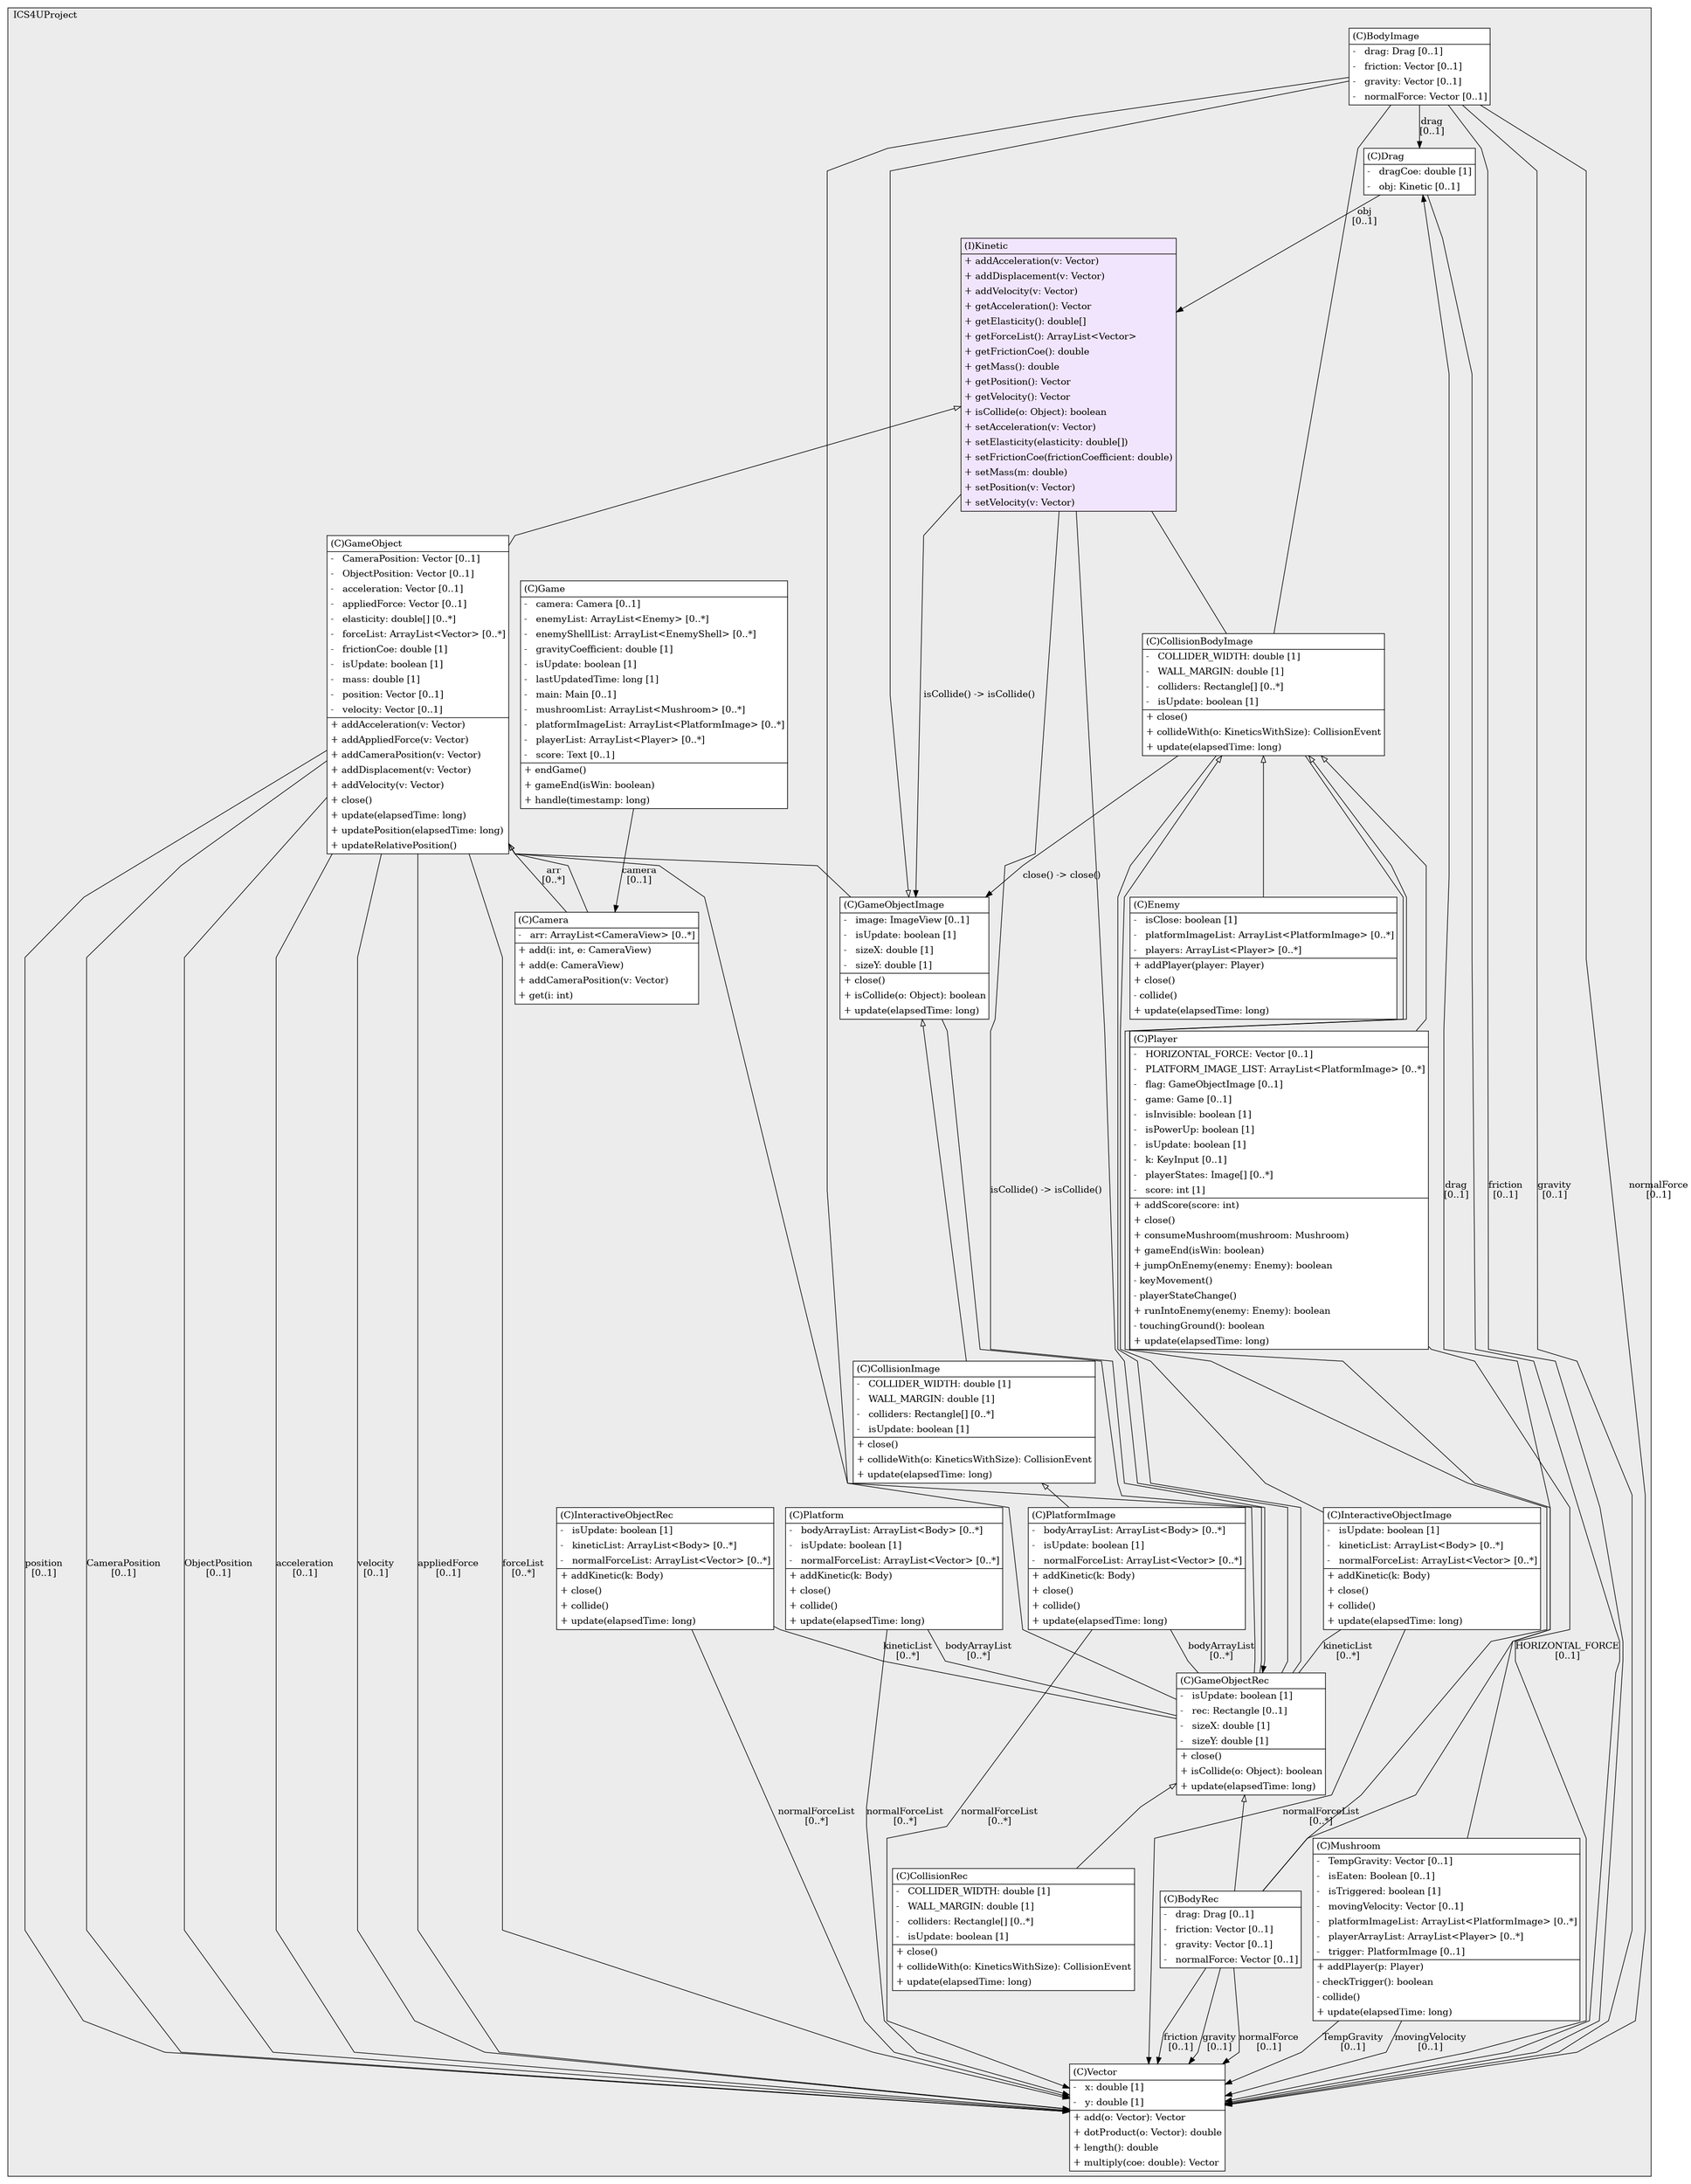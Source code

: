 @startuml

/' diagram meta data start
config=StructureConfiguration;
{
  "projectClassification": {
    "searchMode": "OpenProject", // OpenProject, AllProjects
    "includedProjects": "",
    "pathEndKeywords": "*.impl",
    "isClientPath": "",
    "isClientName": "",
    "isTestPath": "",
    "isTestName": "",
    "isMappingPath": "",
    "isMappingName": "",
    "isDataAccessPath": "",
    "isDataAccessName": "",
    "isDataStructurePath": "",
    "isDataStructureName": "",
    "isInterfaceStructuresPath": "",
    "isInterfaceStructuresName": "",
    "isEntryPointPath": "",
    "isEntryPointName": "",
    "treatFinalFieldsAsMandatory": false
  },
  "graphRestriction": {
    "classPackageExcludeFilter": "",
    "classPackageIncludeFilter": "",
    "classNameExcludeFilter": "",
    "classNameIncludeFilter": "",
    "methodNameExcludeFilter": "",
    "methodNameIncludeFilter": "",
    "removeByInheritance": "", // inheritance/annotation based filtering is done in a second step
    "removeByAnnotation": "",
    "removeByClassPackage": "", // cleanup the graph after inheritance/annotation based filtering is done
    "removeByClassName": "",
    "cutMappings": false,
    "cutEnum": true,
    "cutTests": true,
    "cutClient": true,
    "cutDataAccess": true,
    "cutInterfaceStructures": true,
    "cutDataStructures": true,
    "cutGetterAndSetter": true,
    "cutConstructors": true
  },
  "graphTraversal": {
    "forwardDepth": 3,
    "backwardDepth": 3,
    "classPackageExcludeFilter": "",
    "classPackageIncludeFilter": "",
    "classNameExcludeFilter": "",
    "classNameIncludeFilter": "",
    "methodNameExcludeFilter": "",
    "methodNameIncludeFilter": "",
    "hideMappings": false,
    "hideDataStructures": false,
    "hidePrivateMethods": true,
    "hideInterfaceCalls": true, // indirection: implementation -> interface (is hidden) -> implementation
    "onlyShowApplicationEntryPoints": false, // root node is included
    "useMethodCallsForStructureDiagram": "ForwardOnly" // ForwardOnly, BothDirections, No
  },
  "details": {
    "aggregation": "GroupByClass", // ByClass, GroupByClass, None
    "showClassGenericTypes": true,
    "showMethods": true,
    "showMethodParameterNames": true,
    "showMethodParameterTypes": true,
    "showMethodReturnType": true,
    "showPackageLevels": 2,
    "showDetailedClassStructure": true
  },
  "rootClass": "ICS4UProject.Kinetic",
  "extensionCallbackMethod": "" // qualified.class.name#methodName - signature: public static String method(String)
}
diagram meta data end '/



digraph g {
    rankdir="TB"
    splines=polyline
    

'nodes 
subgraph cluster_1237709535 { 
   	label=ICS4UProject
	labeljust=l
	fillcolor="#ececec"
	style=filled
   
   BodyImage1237709535[
	label=<<TABLE BORDER="1" CELLBORDER="0" CELLPADDING="4" CELLSPACING="0">
<TR><TD ALIGN="LEFT" >(C)BodyImage</TD></TR>
<HR/>
<TR><TD ALIGN="LEFT" >-   drag: Drag [0..1]</TD></TR>
<TR><TD ALIGN="LEFT" >-   friction: Vector [0..1]</TD></TR>
<TR><TD ALIGN="LEFT" >-   gravity: Vector [0..1]</TD></TR>
<TR><TD ALIGN="LEFT" >-   normalForce: Vector [0..1]</TD></TR>
</TABLE>>
	style=filled
	margin=0
	shape=plaintext
	fillcolor="#FFFFFF"
];

BodyRec1237709535[
	label=<<TABLE BORDER="1" CELLBORDER="0" CELLPADDING="4" CELLSPACING="0">
<TR><TD ALIGN="LEFT" >(C)BodyRec</TD></TR>
<HR/>
<TR><TD ALIGN="LEFT" >-   drag: Drag [0..1]</TD></TR>
<TR><TD ALIGN="LEFT" >-   friction: Vector [0..1]</TD></TR>
<TR><TD ALIGN="LEFT" >-   gravity: Vector [0..1]</TD></TR>
<TR><TD ALIGN="LEFT" >-   normalForce: Vector [0..1]</TD></TR>
</TABLE>>
	style=filled
	margin=0
	shape=plaintext
	fillcolor="#FFFFFF"
];

Camera1237709535[
	label=<<TABLE BORDER="1" CELLBORDER="0" CELLPADDING="4" CELLSPACING="0">
<TR><TD ALIGN="LEFT" >(C)Camera</TD></TR>
<HR/>
<TR><TD ALIGN="LEFT" >-   arr: ArrayList&lt;CameraView&gt; [0..*]</TD></TR>
<HR/>
<TR><TD ALIGN="LEFT" >+ add(i: int, e: CameraView)</TD></TR>
<TR><TD ALIGN="LEFT" >+ add(e: CameraView)</TD></TR>
<TR><TD ALIGN="LEFT" >+ addCameraPosition(v: Vector)</TD></TR>
<TR><TD ALIGN="LEFT" >+ get(i: int)</TD></TR>
</TABLE>>
	style=filled
	margin=0
	shape=plaintext
	fillcolor="#FFFFFF"
];

CollisionBodyImage1237709535[
	label=<<TABLE BORDER="1" CELLBORDER="0" CELLPADDING="4" CELLSPACING="0">
<TR><TD ALIGN="LEFT" >(C)CollisionBodyImage</TD></TR>
<HR/>
<TR><TD ALIGN="LEFT" >-   COLLIDER_WIDTH: double [1]</TD></TR>
<TR><TD ALIGN="LEFT" >-   WALL_MARGIN: double [1]</TD></TR>
<TR><TD ALIGN="LEFT" >-   colliders: Rectangle[] [0..*]</TD></TR>
<TR><TD ALIGN="LEFT" >-   isUpdate: boolean [1]</TD></TR>
<HR/>
<TR><TD ALIGN="LEFT" >+ close()</TD></TR>
<TR><TD ALIGN="LEFT" >+ collideWith(o: KineticsWithSize): CollisionEvent</TD></TR>
<TR><TD ALIGN="LEFT" >+ update(elapsedTime: long)</TD></TR>
</TABLE>>
	style=filled
	margin=0
	shape=plaintext
	fillcolor="#FFFFFF"
];

CollisionImage1237709535[
	label=<<TABLE BORDER="1" CELLBORDER="0" CELLPADDING="4" CELLSPACING="0">
<TR><TD ALIGN="LEFT" >(C)CollisionImage</TD></TR>
<HR/>
<TR><TD ALIGN="LEFT" >-   COLLIDER_WIDTH: double [1]</TD></TR>
<TR><TD ALIGN="LEFT" >-   WALL_MARGIN: double [1]</TD></TR>
<TR><TD ALIGN="LEFT" >-   colliders: Rectangle[] [0..*]</TD></TR>
<TR><TD ALIGN="LEFT" >-   isUpdate: boolean [1]</TD></TR>
<HR/>
<TR><TD ALIGN="LEFT" >+ close()</TD></TR>
<TR><TD ALIGN="LEFT" >+ collideWith(o: KineticsWithSize): CollisionEvent</TD></TR>
<TR><TD ALIGN="LEFT" >+ update(elapsedTime: long)</TD></TR>
</TABLE>>
	style=filled
	margin=0
	shape=plaintext
	fillcolor="#FFFFFF"
];

CollisionRec1237709535[
	label=<<TABLE BORDER="1" CELLBORDER="0" CELLPADDING="4" CELLSPACING="0">
<TR><TD ALIGN="LEFT" >(C)CollisionRec</TD></TR>
<HR/>
<TR><TD ALIGN="LEFT" >-   COLLIDER_WIDTH: double [1]</TD></TR>
<TR><TD ALIGN="LEFT" >-   WALL_MARGIN: double [1]</TD></TR>
<TR><TD ALIGN="LEFT" >-   colliders: Rectangle[] [0..*]</TD></TR>
<TR><TD ALIGN="LEFT" >-   isUpdate: boolean [1]</TD></TR>
<HR/>
<TR><TD ALIGN="LEFT" >+ close()</TD></TR>
<TR><TD ALIGN="LEFT" >+ collideWith(o: KineticsWithSize): CollisionEvent</TD></TR>
<TR><TD ALIGN="LEFT" >+ update(elapsedTime: long)</TD></TR>
</TABLE>>
	style=filled
	margin=0
	shape=plaintext
	fillcolor="#FFFFFF"
];

Drag1237709535[
	label=<<TABLE BORDER="1" CELLBORDER="0" CELLPADDING="4" CELLSPACING="0">
<TR><TD ALIGN="LEFT" >(C)Drag</TD></TR>
<HR/>
<TR><TD ALIGN="LEFT" >-   dragCoe: double [1]</TD></TR>
<TR><TD ALIGN="LEFT" >-   obj: Kinetic [0..1]</TD></TR>
</TABLE>>
	style=filled
	margin=0
	shape=plaintext
	fillcolor="#FFFFFF"
];

Enemy1237709535[
	label=<<TABLE BORDER="1" CELLBORDER="0" CELLPADDING="4" CELLSPACING="0">
<TR><TD ALIGN="LEFT" >(C)Enemy</TD></TR>
<HR/>
<TR><TD ALIGN="LEFT" >-   isClose: boolean [1]</TD></TR>
<TR><TD ALIGN="LEFT" >-   platformImageList: ArrayList&lt;PlatformImage&gt; [0..*]</TD></TR>
<TR><TD ALIGN="LEFT" >-   players: ArrayList&lt;Player&gt; [0..*]</TD></TR>
<HR/>
<TR><TD ALIGN="LEFT" >+ addPlayer(player: Player)</TD></TR>
<TR><TD ALIGN="LEFT" >+ close()</TD></TR>
<TR><TD ALIGN="LEFT" >- collide()</TD></TR>
<TR><TD ALIGN="LEFT" >+ update(elapsedTime: long)</TD></TR>
</TABLE>>
	style=filled
	margin=0
	shape=plaintext
	fillcolor="#FFFFFF"
];

Game1237709535[
	label=<<TABLE BORDER="1" CELLBORDER="0" CELLPADDING="4" CELLSPACING="0">
<TR><TD ALIGN="LEFT" >(C)Game</TD></TR>
<HR/>
<TR><TD ALIGN="LEFT" >-   camera: Camera [0..1]</TD></TR>
<TR><TD ALIGN="LEFT" >-   enemyList: ArrayList&lt;Enemy&gt; [0..*]</TD></TR>
<TR><TD ALIGN="LEFT" >-   enemyShellList: ArrayList&lt;EnemyShell&gt; [0..*]</TD></TR>
<TR><TD ALIGN="LEFT" >-   gravityCoefficient: double [1]</TD></TR>
<TR><TD ALIGN="LEFT" >-   isUpdate: boolean [1]</TD></TR>
<TR><TD ALIGN="LEFT" >-   lastUpdatedTime: long [1]</TD></TR>
<TR><TD ALIGN="LEFT" >-   main: Main [0..1]</TD></TR>
<TR><TD ALIGN="LEFT" >-   mushroomList: ArrayList&lt;Mushroom&gt; [0..*]</TD></TR>
<TR><TD ALIGN="LEFT" >-   platformImageList: ArrayList&lt;PlatformImage&gt; [0..*]</TD></TR>
<TR><TD ALIGN="LEFT" >-   playerList: ArrayList&lt;Player&gt; [0..*]</TD></TR>
<TR><TD ALIGN="LEFT" >-   score: Text [0..1]</TD></TR>
<HR/>
<TR><TD ALIGN="LEFT" >+ endGame()</TD></TR>
<TR><TD ALIGN="LEFT" >+ gameEnd(isWin: boolean)</TD></TR>
<TR><TD ALIGN="LEFT" >+ handle(timestamp: long)</TD></TR>
</TABLE>>
	style=filled
	margin=0
	shape=plaintext
	fillcolor="#FFFFFF"
];

GameObject1237709535[
	label=<<TABLE BORDER="1" CELLBORDER="0" CELLPADDING="4" CELLSPACING="0">
<TR><TD ALIGN="LEFT" >(C)GameObject</TD></TR>
<HR/>
<TR><TD ALIGN="LEFT" >-   CameraPosition: Vector [0..1]</TD></TR>
<TR><TD ALIGN="LEFT" >-   ObjectPosition: Vector [0..1]</TD></TR>
<TR><TD ALIGN="LEFT" >-   acceleration: Vector [0..1]</TD></TR>
<TR><TD ALIGN="LEFT" >-   appliedForce: Vector [0..1]</TD></TR>
<TR><TD ALIGN="LEFT" >-   elasticity: double[] [0..*]</TD></TR>
<TR><TD ALIGN="LEFT" >-   forceList: ArrayList&lt;Vector&gt; [0..*]</TD></TR>
<TR><TD ALIGN="LEFT" >-   frictionCoe: double [1]</TD></TR>
<TR><TD ALIGN="LEFT" >-   isUpdate: boolean [1]</TD></TR>
<TR><TD ALIGN="LEFT" >-   mass: double [1]</TD></TR>
<TR><TD ALIGN="LEFT" >-   position: Vector [0..1]</TD></TR>
<TR><TD ALIGN="LEFT" >-   velocity: Vector [0..1]</TD></TR>
<HR/>
<TR><TD ALIGN="LEFT" >+ addAcceleration(v: Vector)</TD></TR>
<TR><TD ALIGN="LEFT" >+ addAppliedForce(v: Vector)</TD></TR>
<TR><TD ALIGN="LEFT" >+ addCameraPosition(v: Vector)</TD></TR>
<TR><TD ALIGN="LEFT" >+ addDisplacement(v: Vector)</TD></TR>
<TR><TD ALIGN="LEFT" >+ addVelocity(v: Vector)</TD></TR>
<TR><TD ALIGN="LEFT" >+ close()</TD></TR>
<TR><TD ALIGN="LEFT" >+ update(elapsedTime: long)</TD></TR>
<TR><TD ALIGN="LEFT" >+ updatePosition(elapsedTime: long)</TD></TR>
<TR><TD ALIGN="LEFT" >+ updateRelativePosition()</TD></TR>
</TABLE>>
	style=filled
	margin=0
	shape=plaintext
	fillcolor="#FFFFFF"
];

GameObjectImage1237709535[
	label=<<TABLE BORDER="1" CELLBORDER="0" CELLPADDING="4" CELLSPACING="0">
<TR><TD ALIGN="LEFT" >(C)GameObjectImage</TD></TR>
<HR/>
<TR><TD ALIGN="LEFT" >-   image: ImageView [0..1]</TD></TR>
<TR><TD ALIGN="LEFT" >-   isUpdate: boolean [1]</TD></TR>
<TR><TD ALIGN="LEFT" >-   sizeX: double [1]</TD></TR>
<TR><TD ALIGN="LEFT" >-   sizeY: double [1]</TD></TR>
<HR/>
<TR><TD ALIGN="LEFT" >+ close()</TD></TR>
<TR><TD ALIGN="LEFT" >+ isCollide(o: Object): boolean</TD></TR>
<TR><TD ALIGN="LEFT" >+ update(elapsedTime: long)</TD></TR>
</TABLE>>
	style=filled
	margin=0
	shape=plaintext
	fillcolor="#FFFFFF"
];

GameObjectRec1237709535[
	label=<<TABLE BORDER="1" CELLBORDER="0" CELLPADDING="4" CELLSPACING="0">
<TR><TD ALIGN="LEFT" >(C)GameObjectRec</TD></TR>
<HR/>
<TR><TD ALIGN="LEFT" >-   isUpdate: boolean [1]</TD></TR>
<TR><TD ALIGN="LEFT" >-   rec: Rectangle [0..1]</TD></TR>
<TR><TD ALIGN="LEFT" >-   sizeX: double [1]</TD></TR>
<TR><TD ALIGN="LEFT" >-   sizeY: double [1]</TD></TR>
<HR/>
<TR><TD ALIGN="LEFT" >+ close()</TD></TR>
<TR><TD ALIGN="LEFT" >+ isCollide(o: Object): boolean</TD></TR>
<TR><TD ALIGN="LEFT" >+ update(elapsedTime: long)</TD></TR>
</TABLE>>
	style=filled
	margin=0
	shape=plaintext
	fillcolor="#FFFFFF"
];

InteractiveObjectImage1237709535[
	label=<<TABLE BORDER="1" CELLBORDER="0" CELLPADDING="4" CELLSPACING="0">
<TR><TD ALIGN="LEFT" >(C)InteractiveObjectImage</TD></TR>
<HR/>
<TR><TD ALIGN="LEFT" >-   isUpdate: boolean [1]</TD></TR>
<TR><TD ALIGN="LEFT" >-   kineticList: ArrayList&lt;Body&gt; [0..*]</TD></TR>
<TR><TD ALIGN="LEFT" >-   normalForceList: ArrayList&lt;Vector&gt; [0..*]</TD></TR>
<HR/>
<TR><TD ALIGN="LEFT" >+ addKinetic(k: Body)</TD></TR>
<TR><TD ALIGN="LEFT" >+ close()</TD></TR>
<TR><TD ALIGN="LEFT" >+ collide()</TD></TR>
<TR><TD ALIGN="LEFT" >+ update(elapsedTime: long)</TD></TR>
</TABLE>>
	style=filled
	margin=0
	shape=plaintext
	fillcolor="#FFFFFF"
];

InteractiveObjectRec1237709535[
	label=<<TABLE BORDER="1" CELLBORDER="0" CELLPADDING="4" CELLSPACING="0">
<TR><TD ALIGN="LEFT" >(C)InteractiveObjectRec</TD></TR>
<HR/>
<TR><TD ALIGN="LEFT" >-   isUpdate: boolean [1]</TD></TR>
<TR><TD ALIGN="LEFT" >-   kineticList: ArrayList&lt;Body&gt; [0..*]</TD></TR>
<TR><TD ALIGN="LEFT" >-   normalForceList: ArrayList&lt;Vector&gt; [0..*]</TD></TR>
<HR/>
<TR><TD ALIGN="LEFT" >+ addKinetic(k: Body)</TD></TR>
<TR><TD ALIGN="LEFT" >+ close()</TD></TR>
<TR><TD ALIGN="LEFT" >+ collide()</TD></TR>
<TR><TD ALIGN="LEFT" >+ update(elapsedTime: long)</TD></TR>
</TABLE>>
	style=filled
	margin=0
	shape=plaintext
	fillcolor="#FFFFFF"
];

Kinetic1237709535[
	label=<<TABLE BORDER="1" CELLBORDER="0" CELLPADDING="4" CELLSPACING="0">
<TR><TD ALIGN="LEFT" >(I)Kinetic</TD></TR>
<HR/>
<TR><TD ALIGN="LEFT" >+ addAcceleration(v: Vector)</TD></TR>
<TR><TD ALIGN="LEFT" >+ addDisplacement(v: Vector)</TD></TR>
<TR><TD ALIGN="LEFT" >+ addVelocity(v: Vector)</TD></TR>
<TR><TD ALIGN="LEFT" >+ getAcceleration(): Vector</TD></TR>
<TR><TD ALIGN="LEFT" >+ getElasticity(): double[]</TD></TR>
<TR><TD ALIGN="LEFT" >+ getForceList(): ArrayList&lt;Vector&gt;</TD></TR>
<TR><TD ALIGN="LEFT" >+ getFrictionCoe(): double</TD></TR>
<TR><TD ALIGN="LEFT" >+ getMass(): double</TD></TR>
<TR><TD ALIGN="LEFT" >+ getPosition(): Vector</TD></TR>
<TR><TD ALIGN="LEFT" >+ getVelocity(): Vector</TD></TR>
<TR><TD ALIGN="LEFT" >+ isCollide(o: Object): boolean</TD></TR>
<TR><TD ALIGN="LEFT" >+ setAcceleration(v: Vector)</TD></TR>
<TR><TD ALIGN="LEFT" >+ setElasticity(elasticity: double[])</TD></TR>
<TR><TD ALIGN="LEFT" >+ setFrictionCoe(frictionCoefficient: double)</TD></TR>
<TR><TD ALIGN="LEFT" >+ setMass(m: double)</TD></TR>
<TR><TD ALIGN="LEFT" >+ setPosition(v: Vector)</TD></TR>
<TR><TD ALIGN="LEFT" >+ setVelocity(v: Vector)</TD></TR>
</TABLE>>
	style=filled
	margin=0
	shape=plaintext
	fillcolor="#F1E5FD"
];

Mushroom1237709535[
	label=<<TABLE BORDER="1" CELLBORDER="0" CELLPADDING="4" CELLSPACING="0">
<TR><TD ALIGN="LEFT" >(C)Mushroom</TD></TR>
<HR/>
<TR><TD ALIGN="LEFT" >-   TempGravity: Vector [0..1]</TD></TR>
<TR><TD ALIGN="LEFT" >-   isEaten: Boolean [0..1]</TD></TR>
<TR><TD ALIGN="LEFT" >-   isTriggered: boolean [1]</TD></TR>
<TR><TD ALIGN="LEFT" >-   movingVelocity: Vector [0..1]</TD></TR>
<TR><TD ALIGN="LEFT" >-   platformImageList: ArrayList&lt;PlatformImage&gt; [0..*]</TD></TR>
<TR><TD ALIGN="LEFT" >-   playerArrayList: ArrayList&lt;Player&gt; [0..*]</TD></TR>
<TR><TD ALIGN="LEFT" >-   trigger: PlatformImage [0..1]</TD></TR>
<HR/>
<TR><TD ALIGN="LEFT" >+ addPlayer(p: Player)</TD></TR>
<TR><TD ALIGN="LEFT" >- checkTrigger(): boolean</TD></TR>
<TR><TD ALIGN="LEFT" >- collide()</TD></TR>
<TR><TD ALIGN="LEFT" >+ update(elapsedTime: long)</TD></TR>
</TABLE>>
	style=filled
	margin=0
	shape=plaintext
	fillcolor="#FFFFFF"
];

Platform1237709535[
	label=<<TABLE BORDER="1" CELLBORDER="0" CELLPADDING="4" CELLSPACING="0">
<TR><TD ALIGN="LEFT" >(C)Platform</TD></TR>
<HR/>
<TR><TD ALIGN="LEFT" >-   bodyArrayList: ArrayList&lt;Body&gt; [0..*]</TD></TR>
<TR><TD ALIGN="LEFT" >-   isUpdate: boolean [1]</TD></TR>
<TR><TD ALIGN="LEFT" >-   normalForceList: ArrayList&lt;Vector&gt; [0..*]</TD></TR>
<HR/>
<TR><TD ALIGN="LEFT" >+ addKinetic(k: Body)</TD></TR>
<TR><TD ALIGN="LEFT" >+ close()</TD></TR>
<TR><TD ALIGN="LEFT" >+ collide()</TD></TR>
<TR><TD ALIGN="LEFT" >+ update(elapsedTime: long)</TD></TR>
</TABLE>>
	style=filled
	margin=0
	shape=plaintext
	fillcolor="#FFFFFF"
];

PlatformImage1237709535[
	label=<<TABLE BORDER="1" CELLBORDER="0" CELLPADDING="4" CELLSPACING="0">
<TR><TD ALIGN="LEFT" >(C)PlatformImage</TD></TR>
<HR/>
<TR><TD ALIGN="LEFT" >-   bodyArrayList: ArrayList&lt;Body&gt; [0..*]</TD></TR>
<TR><TD ALIGN="LEFT" >-   isUpdate: boolean [1]</TD></TR>
<TR><TD ALIGN="LEFT" >-   normalForceList: ArrayList&lt;Vector&gt; [0..*]</TD></TR>
<HR/>
<TR><TD ALIGN="LEFT" >+ addKinetic(k: Body)</TD></TR>
<TR><TD ALIGN="LEFT" >+ close()</TD></TR>
<TR><TD ALIGN="LEFT" >+ collide()</TD></TR>
<TR><TD ALIGN="LEFT" >+ update(elapsedTime: long)</TD></TR>
</TABLE>>
	style=filled
	margin=0
	shape=plaintext
	fillcolor="#FFFFFF"
];

Player1237709535[
	label=<<TABLE BORDER="1" CELLBORDER="0" CELLPADDING="4" CELLSPACING="0">
<TR><TD ALIGN="LEFT" >(C)Player</TD></TR>
<HR/>
<TR><TD ALIGN="LEFT" >-   HORIZONTAL_FORCE: Vector [0..1]</TD></TR>
<TR><TD ALIGN="LEFT" >-   PLATFORM_IMAGE_LIST: ArrayList&lt;PlatformImage&gt; [0..*]</TD></TR>
<TR><TD ALIGN="LEFT" >-   flag: GameObjectImage [0..1]</TD></TR>
<TR><TD ALIGN="LEFT" >-   game: Game [0..1]</TD></TR>
<TR><TD ALIGN="LEFT" >-   isInvisible: boolean [1]</TD></TR>
<TR><TD ALIGN="LEFT" >-   isPowerUp: boolean [1]</TD></TR>
<TR><TD ALIGN="LEFT" >-   isUpdate: boolean [1]</TD></TR>
<TR><TD ALIGN="LEFT" >-   k: KeyInput [0..1]</TD></TR>
<TR><TD ALIGN="LEFT" >-   playerStates: Image[] [0..*]</TD></TR>
<TR><TD ALIGN="LEFT" >-   score: int [1]</TD></TR>
<HR/>
<TR><TD ALIGN="LEFT" >+ addScore(score: int)</TD></TR>
<TR><TD ALIGN="LEFT" >+ close()</TD></TR>
<TR><TD ALIGN="LEFT" >+ consumeMushroom(mushroom: Mushroom)</TD></TR>
<TR><TD ALIGN="LEFT" >+ gameEnd(isWin: boolean)</TD></TR>
<TR><TD ALIGN="LEFT" >+ jumpOnEnemy(enemy: Enemy): boolean</TD></TR>
<TR><TD ALIGN="LEFT" >- keyMovement()</TD></TR>
<TR><TD ALIGN="LEFT" >- playerStateChange()</TD></TR>
<TR><TD ALIGN="LEFT" >+ runIntoEnemy(enemy: Enemy): boolean</TD></TR>
<TR><TD ALIGN="LEFT" >- touchingGround(): boolean</TD></TR>
<TR><TD ALIGN="LEFT" >+ update(elapsedTime: long)</TD></TR>
</TABLE>>
	style=filled
	margin=0
	shape=plaintext
	fillcolor="#FFFFFF"
];

Vector1237709535[
	label=<<TABLE BORDER="1" CELLBORDER="0" CELLPADDING="4" CELLSPACING="0">
<TR><TD ALIGN="LEFT" >(C)Vector</TD></TR>
<HR/>
<TR><TD ALIGN="LEFT" >-   x: double [1]</TD></TR>
<TR><TD ALIGN="LEFT" >-   y: double [1]</TD></TR>
<HR/>
<TR><TD ALIGN="LEFT" >+ add(o: Vector): Vector</TD></TR>
<TR><TD ALIGN="LEFT" >+ dotProduct(o: Vector): double</TD></TR>
<TR><TD ALIGN="LEFT" >+ length(): double</TD></TR>
<TR><TD ALIGN="LEFT" >+ multiply(coe: double): Vector</TD></TR>
</TABLE>>
	style=filled
	margin=0
	shape=plaintext
	fillcolor="#FFFFFF"
];
} 

'edges    
BodyImage1237709535 -> Drag1237709535[label="drag
[0..1]"];
BodyImage1237709535 -> Vector1237709535[label="friction
[0..1]"];
BodyImage1237709535 -> Vector1237709535[label="gravity
[0..1]"];
BodyImage1237709535 -> Vector1237709535[label="normalForce
[0..1]"];
BodyRec1237709535 -> Drag1237709535[label="drag
[0..1]"];
BodyRec1237709535 -> Vector1237709535[label="friction
[0..1]"];
BodyRec1237709535 -> Vector1237709535[label="gravity
[0..1]"];
BodyRec1237709535 -> Vector1237709535[label="normalForce
[0..1]"];
Camera1237709535 -> GameObject1237709535[label="arr
[0..*]", arrowhead=none];
CollisionBodyImage1237709535 -> BodyImage1237709535[arrowhead=none];
CollisionBodyImage1237709535 -> BodyRec1237709535[arrowhead=none];
CollisionBodyImage1237709535 -> Enemy1237709535[arrowhead=none, arrowtail=empty, dir=both];
CollisionBodyImage1237709535 -> GameObjectImage1237709535[label="close() -> close()"];
CollisionBodyImage1237709535 -> GameObjectRec1237709535[arrowhead=none];
CollisionBodyImage1237709535 -> InteractiveObjectImage1237709535[arrowhead=none, arrowtail=empty, dir=both];
CollisionBodyImage1237709535 -> Mushroom1237709535[arrowhead=none, arrowtail=empty, dir=both];
CollisionBodyImage1237709535 -> Player1237709535[arrowhead=none, arrowtail=empty, dir=both];
CollisionImage1237709535 -> PlatformImage1237709535[arrowhead=none, arrowtail=empty, dir=both];
Drag1237709535 -> Kinetic1237709535[label="obj
[0..1]"];
Game1237709535 -> Camera1237709535[label="camera
[0..1]"];
GameObject1237709535 -> Camera1237709535[arrowhead=none];
GameObject1237709535 -> GameObjectImage1237709535[arrowhead=none, arrowtail=empty, dir=both];
GameObject1237709535 -> GameObjectRec1237709535[arrowhead=none, arrowtail=empty, dir=both];
GameObject1237709535 -> Vector1237709535[label="CameraPosition
[0..1]"];
GameObject1237709535 -> Vector1237709535[label="ObjectPosition
[0..1]"];
GameObject1237709535 -> Vector1237709535[label="acceleration
[0..1]"];
GameObject1237709535 -> Vector1237709535[label="appliedForce
[0..1]"];
GameObject1237709535 -> Vector1237709535[label="forceList
[0..*]"];
GameObject1237709535 -> Vector1237709535[label="position
[0..1]"];
GameObject1237709535 -> Vector1237709535[label="velocity
[0..1]"];
GameObjectImage1237709535 -> BodyImage1237709535[arrowhead=none, arrowtail=empty, dir=both];
GameObjectImage1237709535 -> CollisionImage1237709535[arrowhead=none, arrowtail=empty, dir=both];
GameObjectRec1237709535 -> BodyImage1237709535[arrowhead=none];
GameObjectRec1237709535 -> BodyRec1237709535[arrowhead=none, arrowtail=empty, dir=both];
GameObjectRec1237709535 -> CollisionRec1237709535[arrowhead=none, arrowtail=empty, dir=both];
GameObjectRec1237709535 -> GameObjectImage1237709535[arrowhead=none];
InteractiveObjectImage1237709535 -> GameObjectRec1237709535[label="kineticList
[0..*]", arrowhead=none];
InteractiveObjectImage1237709535 -> Vector1237709535[label="normalForceList
[0..*]"];
InteractiveObjectRec1237709535 -> GameObjectRec1237709535[label="kineticList
[0..*]", arrowhead=none];
InteractiveObjectRec1237709535 -> Vector1237709535[label="normalForceList
[0..*]"];
Kinetic1237709535 -> CollisionBodyImage1237709535[arrowhead=none];
Kinetic1237709535 -> GameObject1237709535[arrowhead=none, arrowtail=empty, dir=both];
Kinetic1237709535 -> GameObjectImage1237709535[label="isCollide() -> isCollide()"];
Kinetic1237709535 -> GameObjectRec1237709535[arrowhead=none];
Kinetic1237709535 -> GameObjectRec1237709535[label="isCollide() -> isCollide()"];
Mushroom1237709535 -> Vector1237709535[label="TempGravity
[0..1]"];
Mushroom1237709535 -> Vector1237709535[label="movingVelocity
[0..1]"];
Platform1237709535 -> GameObjectRec1237709535[label="bodyArrayList
[0..*]", arrowhead=none];
Platform1237709535 -> Vector1237709535[label="normalForceList
[0..*]"];
PlatformImage1237709535 -> GameObjectRec1237709535[label="bodyArrayList
[0..*]", arrowhead=none];
PlatformImage1237709535 -> Vector1237709535[label="normalForceList
[0..*]"];
Player1237709535 -> Vector1237709535[label="HORIZONTAL_FORCE
[0..1]"];
Vector1237709535 -> Drag1237709535[arrowhead=none, arrowtail=empty, dir=both];
    
}
@enduml